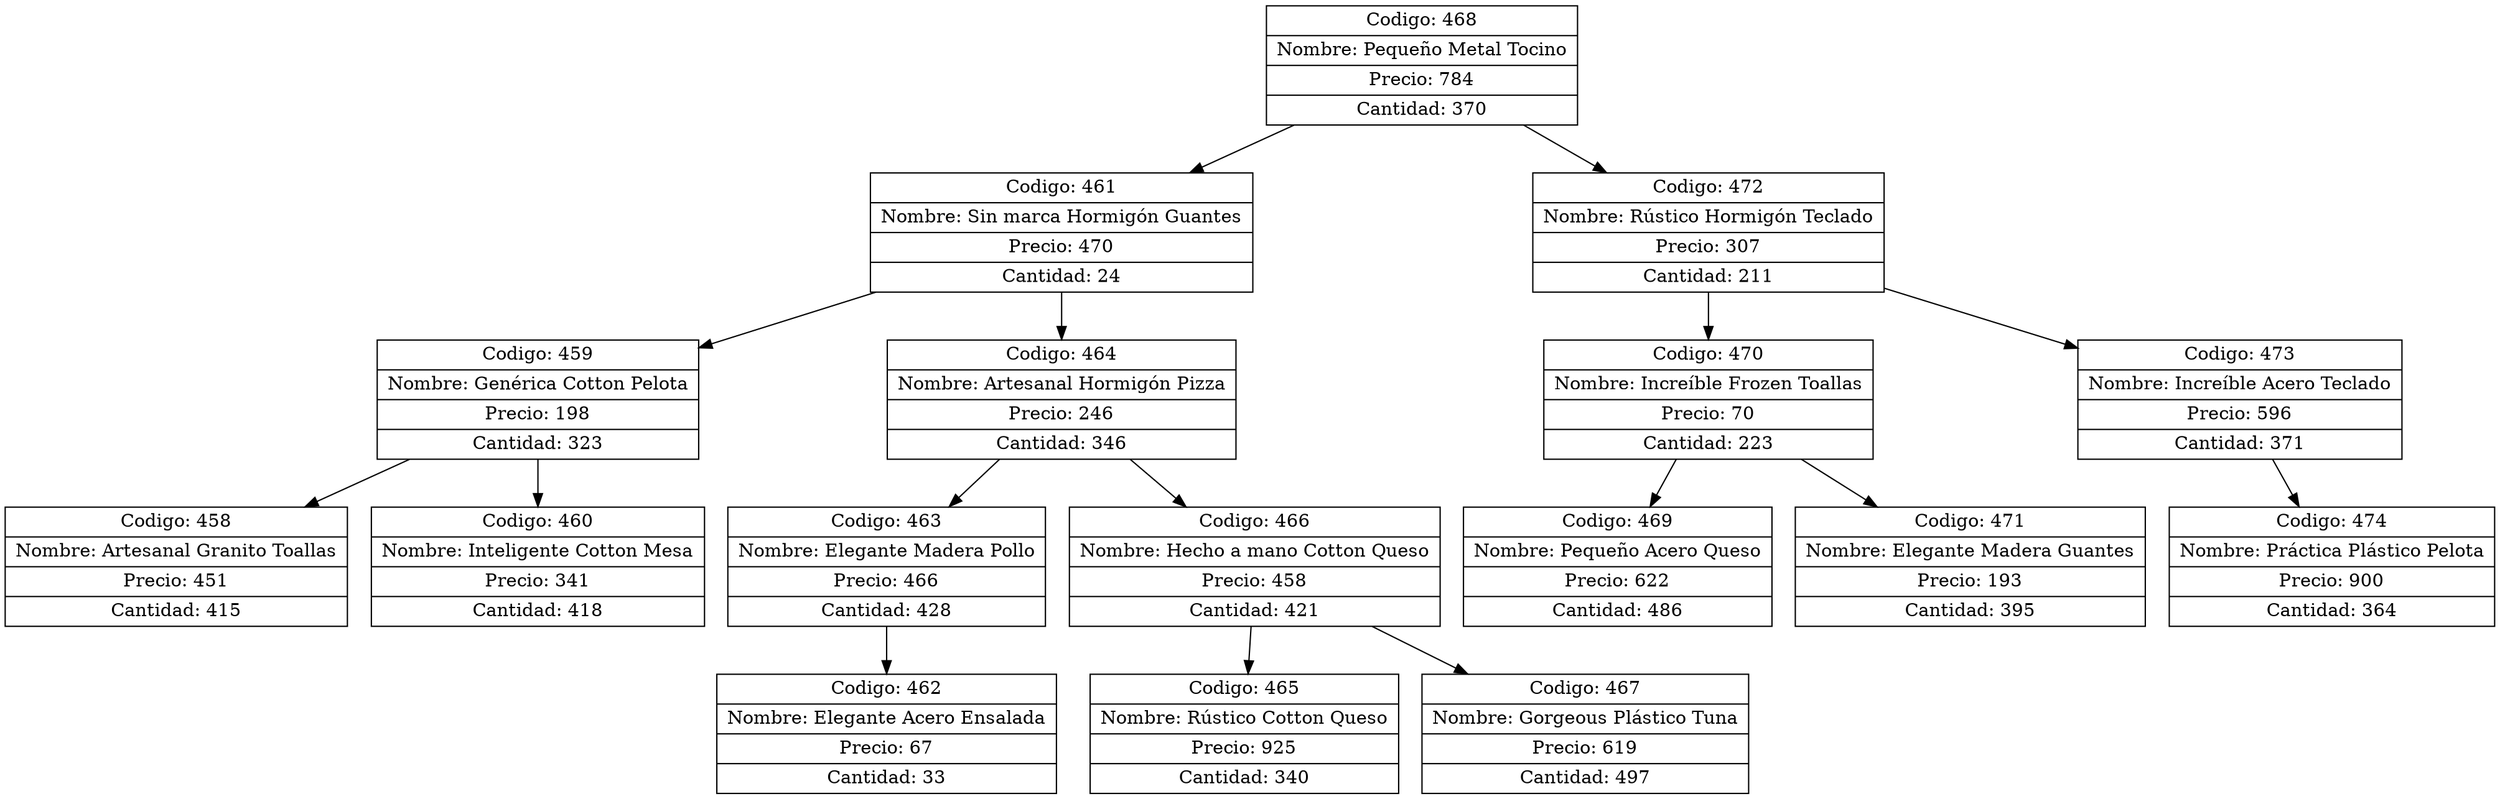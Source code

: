 digraph grafico{
rankdir=UD 
node[shape=box] 
concentrate=true 
nodo468[ shape=record, label ="{Codigo: 468|Nombre: Pequeño Metal Tocino|Precio: 784|Cantidad: 370}"];
nodo461[ shape=record, label ="{Codigo: 461|Nombre: Sin marca Hormigón Guantes|Precio: 470|Cantidad: 24}"];
nodo459[ shape=record, label ="{Codigo: 459|Nombre: Genérica Cotton Pelota|Precio: 198|Cantidad: 323}"];
nodo458[ shape=record, label ="{Codigo: 458|Nombre: Artesanal Granito Toallas|Precio: 451|Cantidad: 415}"];
nodo459->nodo458
nodo460[ shape=record, label ="{Codigo: 460|Nombre: Inteligente Cotton Mesa|Precio: 341|Cantidad: 418}"];
nodo459->nodo460
nodo461->nodo459
nodo464[ shape=record, label ="{Codigo: 464|Nombre: Artesanal Hormigón Pizza|Precio: 246|Cantidad: 346}"];
nodo463[ shape=record, label ="{Codigo: 463|Nombre: Elegante Madera Pollo|Precio: 466|Cantidad: 428}"];
nodo462[ shape=record, label ="{Codigo: 462|Nombre: Elegante Acero Ensalada|Precio: 67|Cantidad: 33}"];
nodo463->nodo462
nodo464->nodo463
nodo466[ shape=record, label ="{Codigo: 466|Nombre: Hecho a mano Cotton Queso|Precio: 458|Cantidad: 421}"];
nodo465[ shape=record, label ="{Codigo: 465|Nombre: Rústico Cotton Queso|Precio: 925|Cantidad: 340}"];
nodo466->nodo465
nodo467[ shape=record, label ="{Codigo: 467|Nombre: Gorgeous Plástico Tuna|Precio: 619|Cantidad: 497}"];
nodo466->nodo467
nodo464->nodo466
nodo461->nodo464
nodo468->nodo461
nodo472[ shape=record, label ="{Codigo: 472|Nombre: Rústico Hormigón Teclado|Precio: 307|Cantidad: 211}"];
nodo470[ shape=record, label ="{Codigo: 470|Nombre: Increíble Frozen Toallas|Precio: 70|Cantidad: 223}"];
nodo469[ shape=record, label ="{Codigo: 469|Nombre: Pequeño Acero Queso|Precio: 622|Cantidad: 486}"];
nodo470->nodo469
nodo471[ shape=record, label ="{Codigo: 471|Nombre: Elegante Madera Guantes|Precio: 193|Cantidad: 395}"];
nodo470->nodo471
nodo472->nodo470
nodo473[ shape=record, label ="{Codigo: 473|Nombre: Increíble Acero Teclado|Precio: 596|Cantidad: 371}"];
nodo474[ shape=record, label ="{Codigo: 474|Nombre: Práctica Plástico Pelota|Precio: 900|Cantidad: 364}"];
nodo473->nodo474
nodo472->nodo473
nodo468->nodo472
}
